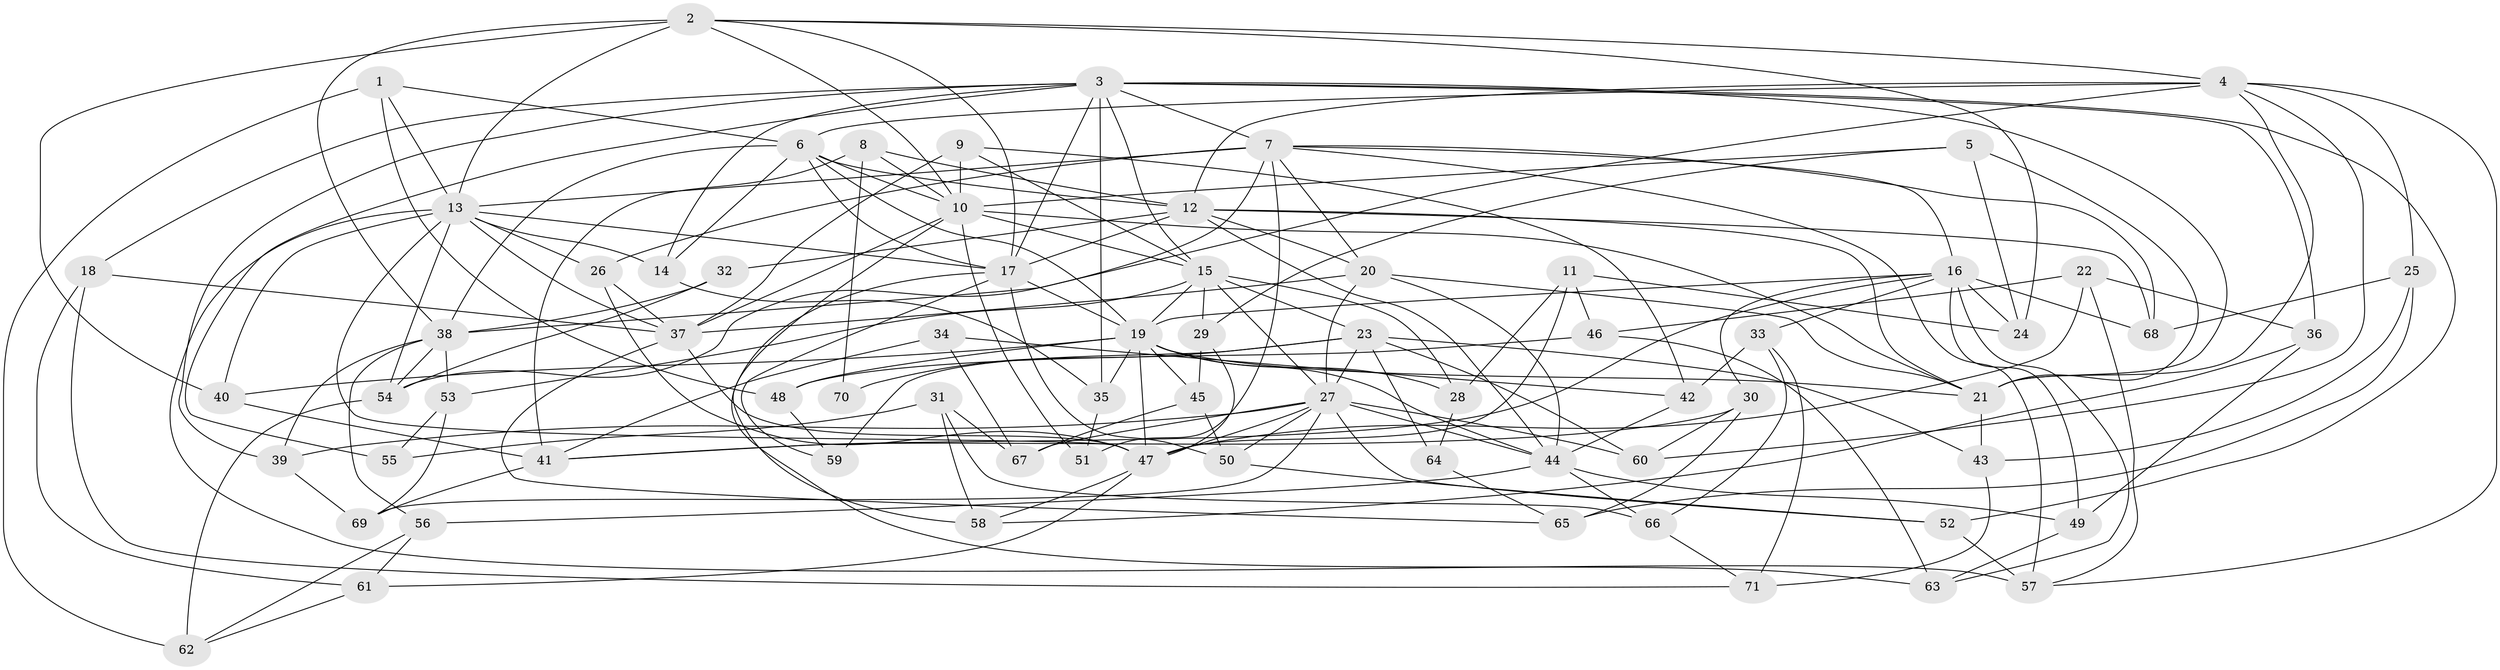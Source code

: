 // original degree distribution, {4: 1.0}
// Generated by graph-tools (version 1.1) at 2025/37/03/09/25 02:37:48]
// undirected, 71 vertices, 189 edges
graph export_dot {
graph [start="1"]
  node [color=gray90,style=filled];
  1;
  2;
  3;
  4;
  5;
  6;
  7;
  8;
  9;
  10;
  11;
  12;
  13;
  14;
  15;
  16;
  17;
  18;
  19;
  20;
  21;
  22;
  23;
  24;
  25;
  26;
  27;
  28;
  29;
  30;
  31;
  32;
  33;
  34;
  35;
  36;
  37;
  38;
  39;
  40;
  41;
  42;
  43;
  44;
  45;
  46;
  47;
  48;
  49;
  50;
  51;
  52;
  53;
  54;
  55;
  56;
  57;
  58;
  59;
  60;
  61;
  62;
  63;
  64;
  65;
  66;
  67;
  68;
  69;
  70;
  71;
  1 -- 6 [weight=1.0];
  1 -- 13 [weight=1.0];
  1 -- 48 [weight=1.0];
  1 -- 62 [weight=1.0];
  2 -- 4 [weight=1.0];
  2 -- 10 [weight=1.0];
  2 -- 13 [weight=1.0];
  2 -- 17 [weight=1.0];
  2 -- 24 [weight=1.0];
  2 -- 38 [weight=2.0];
  2 -- 40 [weight=1.0];
  3 -- 7 [weight=1.0];
  3 -- 14 [weight=1.0];
  3 -- 15 [weight=1.0];
  3 -- 17 [weight=1.0];
  3 -- 18 [weight=1.0];
  3 -- 21 [weight=1.0];
  3 -- 35 [weight=1.0];
  3 -- 36 [weight=1.0];
  3 -- 39 [weight=1.0];
  3 -- 52 [weight=1.0];
  3 -- 55 [weight=2.0];
  4 -- 6 [weight=1.0];
  4 -- 12 [weight=1.0];
  4 -- 21 [weight=1.0];
  4 -- 25 [weight=1.0];
  4 -- 38 [weight=1.0];
  4 -- 57 [weight=1.0];
  4 -- 60 [weight=1.0];
  5 -- 10 [weight=1.0];
  5 -- 21 [weight=1.0];
  5 -- 24 [weight=1.0];
  5 -- 29 [weight=1.0];
  6 -- 10 [weight=1.0];
  6 -- 12 [weight=2.0];
  6 -- 14 [weight=1.0];
  6 -- 17 [weight=2.0];
  6 -- 19 [weight=1.0];
  6 -- 38 [weight=1.0];
  7 -- 13 [weight=2.0];
  7 -- 16 [weight=1.0];
  7 -- 20 [weight=1.0];
  7 -- 26 [weight=1.0];
  7 -- 51 [weight=1.0];
  7 -- 54 [weight=2.0];
  7 -- 57 [weight=2.0];
  7 -- 68 [weight=1.0];
  8 -- 10 [weight=1.0];
  8 -- 12 [weight=1.0];
  8 -- 41 [weight=1.0];
  8 -- 70 [weight=1.0];
  9 -- 10 [weight=1.0];
  9 -- 15 [weight=1.0];
  9 -- 37 [weight=1.0];
  9 -- 42 [weight=1.0];
  10 -- 15 [weight=2.0];
  10 -- 21 [weight=1.0];
  10 -- 37 [weight=1.0];
  10 -- 51 [weight=2.0];
  10 -- 58 [weight=1.0];
  11 -- 24 [weight=1.0];
  11 -- 28 [weight=1.0];
  11 -- 46 [weight=1.0];
  11 -- 47 [weight=1.0];
  12 -- 17 [weight=1.0];
  12 -- 20 [weight=3.0];
  12 -- 21 [weight=1.0];
  12 -- 32 [weight=1.0];
  12 -- 44 [weight=1.0];
  12 -- 68 [weight=1.0];
  13 -- 14 [weight=1.0];
  13 -- 17 [weight=1.0];
  13 -- 26 [weight=1.0];
  13 -- 37 [weight=1.0];
  13 -- 40 [weight=1.0];
  13 -- 47 [weight=1.0];
  13 -- 54 [weight=1.0];
  13 -- 57 [weight=1.0];
  14 -- 35 [weight=1.0];
  15 -- 19 [weight=1.0];
  15 -- 23 [weight=1.0];
  15 -- 27 [weight=1.0];
  15 -- 28 [weight=1.0];
  15 -- 29 [weight=1.0];
  15 -- 53 [weight=1.0];
  16 -- 19 [weight=1.0];
  16 -- 24 [weight=1.0];
  16 -- 30 [weight=1.0];
  16 -- 33 [weight=1.0];
  16 -- 41 [weight=2.0];
  16 -- 49 [weight=1.0];
  16 -- 63 [weight=1.0];
  16 -- 68 [weight=1.0];
  17 -- 19 [weight=1.0];
  17 -- 50 [weight=1.0];
  17 -- 59 [weight=1.0];
  17 -- 63 [weight=1.0];
  18 -- 37 [weight=1.0];
  18 -- 61 [weight=1.0];
  18 -- 71 [weight=1.0];
  19 -- 21 [weight=1.0];
  19 -- 28 [weight=1.0];
  19 -- 35 [weight=1.0];
  19 -- 40 [weight=1.0];
  19 -- 44 [weight=1.0];
  19 -- 45 [weight=1.0];
  19 -- 47 [weight=1.0];
  19 -- 48 [weight=1.0];
  20 -- 21 [weight=1.0];
  20 -- 27 [weight=1.0];
  20 -- 37 [weight=1.0];
  20 -- 44 [weight=1.0];
  21 -- 43 [weight=1.0];
  22 -- 36 [weight=1.0];
  22 -- 46 [weight=1.0];
  22 -- 47 [weight=1.0];
  22 -- 57 [weight=1.0];
  23 -- 27 [weight=2.0];
  23 -- 43 [weight=1.0];
  23 -- 59 [weight=2.0];
  23 -- 60 [weight=1.0];
  23 -- 64 [weight=2.0];
  23 -- 70 [weight=3.0];
  25 -- 43 [weight=1.0];
  25 -- 65 [weight=1.0];
  25 -- 68 [weight=1.0];
  26 -- 37 [weight=1.0];
  26 -- 47 [weight=1.0];
  27 -- 39 [weight=1.0];
  27 -- 44 [weight=1.0];
  27 -- 47 [weight=1.0];
  27 -- 50 [weight=1.0];
  27 -- 52 [weight=1.0];
  27 -- 60 [weight=1.0];
  27 -- 67 [weight=1.0];
  27 -- 69 [weight=1.0];
  28 -- 64 [weight=1.0];
  29 -- 45 [weight=1.0];
  29 -- 47 [weight=1.0];
  30 -- 41 [weight=1.0];
  30 -- 60 [weight=1.0];
  30 -- 65 [weight=1.0];
  31 -- 55 [weight=1.0];
  31 -- 58 [weight=1.0];
  31 -- 66 [weight=1.0];
  31 -- 67 [weight=1.0];
  32 -- 38 [weight=2.0];
  32 -- 54 [weight=1.0];
  33 -- 42 [weight=1.0];
  33 -- 66 [weight=1.0];
  33 -- 71 [weight=1.0];
  34 -- 41 [weight=2.0];
  34 -- 42 [weight=1.0];
  34 -- 67 [weight=1.0];
  35 -- 51 [weight=1.0];
  36 -- 49 [weight=1.0];
  36 -- 58 [weight=1.0];
  37 -- 47 [weight=3.0];
  37 -- 65 [weight=1.0];
  38 -- 39 [weight=1.0];
  38 -- 53 [weight=1.0];
  38 -- 54 [weight=1.0];
  38 -- 56 [weight=1.0];
  39 -- 69 [weight=1.0];
  40 -- 41 [weight=1.0];
  41 -- 69 [weight=1.0];
  42 -- 44 [weight=1.0];
  43 -- 71 [weight=1.0];
  44 -- 49 [weight=1.0];
  44 -- 56 [weight=1.0];
  44 -- 66 [weight=1.0];
  45 -- 50 [weight=1.0];
  45 -- 67 [weight=1.0];
  46 -- 48 [weight=1.0];
  46 -- 63 [weight=1.0];
  47 -- 58 [weight=1.0];
  47 -- 61 [weight=1.0];
  48 -- 59 [weight=1.0];
  49 -- 63 [weight=1.0];
  50 -- 52 [weight=1.0];
  52 -- 57 [weight=1.0];
  53 -- 55 [weight=1.0];
  53 -- 69 [weight=1.0];
  54 -- 62 [weight=1.0];
  56 -- 61 [weight=1.0];
  56 -- 62 [weight=1.0];
  61 -- 62 [weight=1.0];
  64 -- 65 [weight=1.0];
  66 -- 71 [weight=1.0];
}
